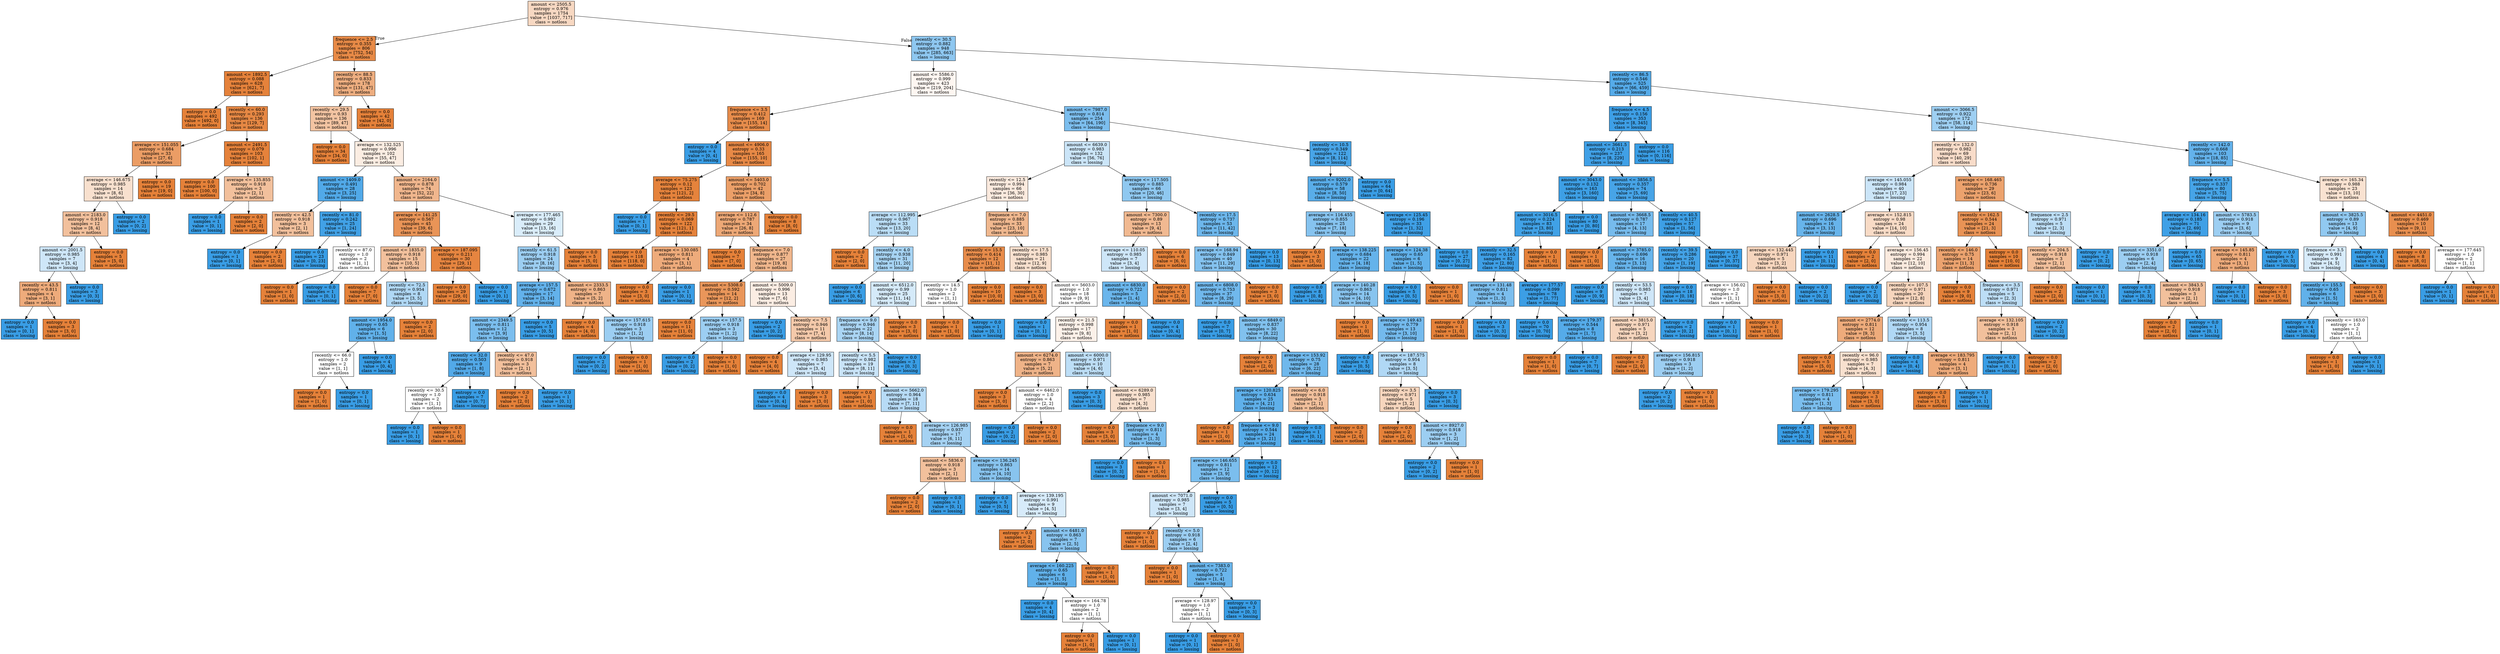 digraph Tree {
node [shape=box, style="filled", color="black"] ;
0 [label="amount <= 2505.5\nentropy = 0.976\nsamples = 1754\nvalue = [1037, 717]\nclass = notloss", fillcolor="#f7d8c2"] ;
1 [label="frequence <= 2.5\nentropy = 0.355\nsamples = 806\nvalue = [752, 54]\nclass = notloss", fillcolor="#e78a47"] ;
0 -> 1 [labeldistance=2.5, labelangle=45, headlabel="True"] ;
2 [label="amount <= 1892.5\nentropy = 0.088\nsamples = 628\nvalue = [621, 7]\nclass = notloss", fillcolor="#e5823b"] ;
1 -> 2 ;
3 [label="entropy = 0.0\nsamples = 492\nvalue = [492, 0]\nclass = notloss", fillcolor="#e58139"] ;
2 -> 3 ;
4 [label="recently <= 60.0\nentropy = 0.293\nsamples = 136\nvalue = [129, 7]\nclass = notloss", fillcolor="#e68844"] ;
2 -> 4 ;
5 [label="average <= 151.055\nentropy = 0.684\nsamples = 33\nvalue = [27, 6]\nclass = notloss", fillcolor="#eb9d65"] ;
4 -> 5 ;
6 [label="average <= 146.675\nentropy = 0.985\nsamples = 14\nvalue = [8, 6]\nclass = notloss", fillcolor="#f8e0ce"] ;
5 -> 6 ;
7 [label="amount <= 2183.0\nentropy = 0.918\nsamples = 12\nvalue = [8, 4]\nclass = notloss", fillcolor="#f2c09c"] ;
6 -> 7 ;
8 [label="amount <= 2001.5\nentropy = 0.985\nsamples = 7\nvalue = [3, 4]\nclass = lossing", fillcolor="#cee6f8"] ;
7 -> 8 ;
9 [label="recently <= 43.5\nentropy = 0.811\nsamples = 4\nvalue = [3, 1]\nclass = notloss", fillcolor="#eeab7b"] ;
8 -> 9 ;
10 [label="entropy = 0.0\nsamples = 1\nvalue = [0, 1]\nclass = lossing", fillcolor="#399de5"] ;
9 -> 10 ;
11 [label="entropy = 0.0\nsamples = 3\nvalue = [3, 0]\nclass = notloss", fillcolor="#e58139"] ;
9 -> 11 ;
12 [label="entropy = 0.0\nsamples = 3\nvalue = [0, 3]\nclass = lossing", fillcolor="#399de5"] ;
8 -> 12 ;
13 [label="entropy = 0.0\nsamples = 5\nvalue = [5, 0]\nclass = notloss", fillcolor="#e58139"] ;
7 -> 13 ;
14 [label="entropy = 0.0\nsamples = 2\nvalue = [0, 2]\nclass = lossing", fillcolor="#399de5"] ;
6 -> 14 ;
15 [label="entropy = 0.0\nsamples = 19\nvalue = [19, 0]\nclass = notloss", fillcolor="#e58139"] ;
5 -> 15 ;
16 [label="amount <= 2491.5\nentropy = 0.079\nsamples = 103\nvalue = [102, 1]\nclass = notloss", fillcolor="#e5823b"] ;
4 -> 16 ;
17 [label="entropy = 0.0\nsamples = 100\nvalue = [100, 0]\nclass = notloss", fillcolor="#e58139"] ;
16 -> 17 ;
18 [label="average <= 135.855\nentropy = 0.918\nsamples = 3\nvalue = [2, 1]\nclass = notloss", fillcolor="#f2c09c"] ;
16 -> 18 ;
19 [label="entropy = 0.0\nsamples = 1\nvalue = [0, 1]\nclass = lossing", fillcolor="#399de5"] ;
18 -> 19 ;
20 [label="entropy = 0.0\nsamples = 2\nvalue = [2, 0]\nclass = notloss", fillcolor="#e58139"] ;
18 -> 20 ;
21 [label="recently <= 88.5\nentropy = 0.833\nsamples = 178\nvalue = [131, 47]\nclass = notloss", fillcolor="#eeae80"] ;
1 -> 21 ;
22 [label="recently <= 29.5\nentropy = 0.93\nsamples = 136\nvalue = [89, 47]\nclass = notloss", fillcolor="#f3c4a2"] ;
21 -> 22 ;
23 [label="entropy = 0.0\nsamples = 34\nvalue = [34, 0]\nclass = notloss", fillcolor="#e58139"] ;
22 -> 23 ;
24 [label="average <= 132.525\nentropy = 0.996\nsamples = 102\nvalue = [55, 47]\nclass = notloss", fillcolor="#fbede2"] ;
22 -> 24 ;
25 [label="amount <= 1409.0\nentropy = 0.491\nsamples = 28\nvalue = [3, 25]\nclass = lossing", fillcolor="#51a9e8"] ;
24 -> 25 ;
26 [label="recently <= 42.5\nentropy = 0.918\nsamples = 3\nvalue = [2, 1]\nclass = notloss", fillcolor="#f2c09c"] ;
25 -> 26 ;
27 [label="entropy = 0.0\nsamples = 1\nvalue = [0, 1]\nclass = lossing", fillcolor="#399de5"] ;
26 -> 27 ;
28 [label="entropy = 0.0\nsamples = 2\nvalue = [2, 0]\nclass = notloss", fillcolor="#e58139"] ;
26 -> 28 ;
29 [label="recently <= 81.0\nentropy = 0.242\nsamples = 25\nvalue = [1, 24]\nclass = lossing", fillcolor="#41a1e6"] ;
25 -> 29 ;
30 [label="entropy = 0.0\nsamples = 23\nvalue = [0, 23]\nclass = lossing", fillcolor="#399de5"] ;
29 -> 30 ;
31 [label="recently <= 87.0\nentropy = 1.0\nsamples = 2\nvalue = [1, 1]\nclass = notloss", fillcolor="#ffffff"] ;
29 -> 31 ;
32 [label="entropy = 0.0\nsamples = 1\nvalue = [1, 0]\nclass = notloss", fillcolor="#e58139"] ;
31 -> 32 ;
33 [label="entropy = 0.0\nsamples = 1\nvalue = [0, 1]\nclass = lossing", fillcolor="#399de5"] ;
31 -> 33 ;
34 [label="amount <= 2164.0\nentropy = 0.878\nsamples = 74\nvalue = [52, 22]\nclass = notloss", fillcolor="#f0b68d"] ;
24 -> 34 ;
35 [label="average <= 141.25\nentropy = 0.567\nsamples = 45\nvalue = [39, 6]\nclass = notloss", fillcolor="#e99457"] ;
34 -> 35 ;
36 [label="amount <= 1835.0\nentropy = 0.918\nsamples = 15\nvalue = [10, 5]\nclass = notloss", fillcolor="#f2c09c"] ;
35 -> 36 ;
37 [label="entropy = 0.0\nsamples = 7\nvalue = [7, 0]\nclass = notloss", fillcolor="#e58139"] ;
36 -> 37 ;
38 [label="recently <= 72.5\nentropy = 0.954\nsamples = 8\nvalue = [3, 5]\nclass = lossing", fillcolor="#b0d8f5"] ;
36 -> 38 ;
39 [label="amount <= 1954.0\nentropy = 0.65\nsamples = 6\nvalue = [1, 5]\nclass = lossing", fillcolor="#61b1ea"] ;
38 -> 39 ;
40 [label="recently <= 66.0\nentropy = 1.0\nsamples = 2\nvalue = [1, 1]\nclass = notloss", fillcolor="#ffffff"] ;
39 -> 40 ;
41 [label="entropy = 0.0\nsamples = 1\nvalue = [1, 0]\nclass = notloss", fillcolor="#e58139"] ;
40 -> 41 ;
42 [label="entropy = 0.0\nsamples = 1\nvalue = [0, 1]\nclass = lossing", fillcolor="#399de5"] ;
40 -> 42 ;
43 [label="entropy = 0.0\nsamples = 4\nvalue = [0, 4]\nclass = lossing", fillcolor="#399de5"] ;
39 -> 43 ;
44 [label="entropy = 0.0\nsamples = 2\nvalue = [2, 0]\nclass = notloss", fillcolor="#e58139"] ;
38 -> 44 ;
45 [label="average <= 187.095\nentropy = 0.211\nsamples = 30\nvalue = [29, 1]\nclass = notloss", fillcolor="#e68540"] ;
35 -> 45 ;
46 [label="entropy = 0.0\nsamples = 29\nvalue = [29, 0]\nclass = notloss", fillcolor="#e58139"] ;
45 -> 46 ;
47 [label="entropy = 0.0\nsamples = 1\nvalue = [0, 1]\nclass = lossing", fillcolor="#399de5"] ;
45 -> 47 ;
48 [label="average <= 177.465\nentropy = 0.992\nsamples = 29\nvalue = [13, 16]\nclass = lossing", fillcolor="#daedfa"] ;
34 -> 48 ;
49 [label="recently <= 61.5\nentropy = 0.918\nsamples = 24\nvalue = [8, 16]\nclass = lossing", fillcolor="#9ccef2"] ;
48 -> 49 ;
50 [label="average <= 157.5\nentropy = 0.672\nsamples = 17\nvalue = [3, 14]\nclass = lossing", fillcolor="#63b2eb"] ;
49 -> 50 ;
51 [label="amount <= 2349.5\nentropy = 0.811\nsamples = 12\nvalue = [3, 9]\nclass = lossing", fillcolor="#7bbeee"] ;
50 -> 51 ;
52 [label="recently <= 32.0\nentropy = 0.503\nsamples = 9\nvalue = [1, 8]\nclass = lossing", fillcolor="#52a9e8"] ;
51 -> 52 ;
53 [label="recently <= 30.5\nentropy = 1.0\nsamples = 2\nvalue = [1, 1]\nclass = notloss", fillcolor="#ffffff"] ;
52 -> 53 ;
54 [label="entropy = 0.0\nsamples = 1\nvalue = [0, 1]\nclass = lossing", fillcolor="#399de5"] ;
53 -> 54 ;
55 [label="entropy = 0.0\nsamples = 1\nvalue = [1, 0]\nclass = notloss", fillcolor="#e58139"] ;
53 -> 55 ;
56 [label="entropy = 0.0\nsamples = 7\nvalue = [0, 7]\nclass = lossing", fillcolor="#399de5"] ;
52 -> 56 ;
57 [label="recently <= 47.0\nentropy = 0.918\nsamples = 3\nvalue = [2, 1]\nclass = notloss", fillcolor="#f2c09c"] ;
51 -> 57 ;
58 [label="entropy = 0.0\nsamples = 2\nvalue = [2, 0]\nclass = notloss", fillcolor="#e58139"] ;
57 -> 58 ;
59 [label="entropy = 0.0\nsamples = 1\nvalue = [0, 1]\nclass = lossing", fillcolor="#399de5"] ;
57 -> 59 ;
60 [label="entropy = 0.0\nsamples = 5\nvalue = [0, 5]\nclass = lossing", fillcolor="#399de5"] ;
50 -> 60 ;
61 [label="amount <= 2333.5\nentropy = 0.863\nsamples = 7\nvalue = [5, 2]\nclass = notloss", fillcolor="#efb388"] ;
49 -> 61 ;
62 [label="entropy = 0.0\nsamples = 4\nvalue = [4, 0]\nclass = notloss", fillcolor="#e58139"] ;
61 -> 62 ;
63 [label="average <= 157.615\nentropy = 0.918\nsamples = 3\nvalue = [1, 2]\nclass = lossing", fillcolor="#9ccef2"] ;
61 -> 63 ;
64 [label="entropy = 0.0\nsamples = 2\nvalue = [0, 2]\nclass = lossing", fillcolor="#399de5"] ;
63 -> 64 ;
65 [label="entropy = 0.0\nsamples = 1\nvalue = [1, 0]\nclass = notloss", fillcolor="#e58139"] ;
63 -> 65 ;
66 [label="entropy = 0.0\nsamples = 5\nvalue = [5, 0]\nclass = notloss", fillcolor="#e58139"] ;
48 -> 66 ;
67 [label="entropy = 0.0\nsamples = 42\nvalue = [42, 0]\nclass = notloss", fillcolor="#e58139"] ;
21 -> 67 ;
68 [label="recently <= 30.5\nentropy = 0.882\nsamples = 948\nvalue = [285, 663]\nclass = lossing", fillcolor="#8ec7f0"] ;
0 -> 68 [labeldistance=2.5, labelangle=-45, headlabel="False"] ;
69 [label="amount <= 5586.0\nentropy = 0.999\nsamples = 423\nvalue = [219, 204]\nclass = notloss", fillcolor="#fdf6f1"] ;
68 -> 69 ;
70 [label="frequence <= 3.5\nentropy = 0.412\nsamples = 169\nvalue = [155, 14]\nclass = notloss", fillcolor="#e78c4b"] ;
69 -> 70 ;
71 [label="entropy = 0.0\nsamples = 4\nvalue = [0, 4]\nclass = lossing", fillcolor="#399de5"] ;
70 -> 71 ;
72 [label="amount <= 4906.0\nentropy = 0.33\nsamples = 165\nvalue = [155, 10]\nclass = notloss", fillcolor="#e78946"] ;
70 -> 72 ;
73 [label="average <= 75.275\nentropy = 0.12\nsamples = 123\nvalue = [121, 2]\nclass = notloss", fillcolor="#e5833c"] ;
72 -> 73 ;
74 [label="entropy = 0.0\nsamples = 1\nvalue = [0, 1]\nclass = lossing", fillcolor="#399de5"] ;
73 -> 74 ;
75 [label="recently <= 29.5\nentropy = 0.069\nsamples = 122\nvalue = [121, 1]\nclass = notloss", fillcolor="#e5823b"] ;
73 -> 75 ;
76 [label="entropy = 0.0\nsamples = 118\nvalue = [118, 0]\nclass = notloss", fillcolor="#e58139"] ;
75 -> 76 ;
77 [label="average <= 130.085\nentropy = 0.811\nsamples = 4\nvalue = [3, 1]\nclass = notloss", fillcolor="#eeab7b"] ;
75 -> 77 ;
78 [label="entropy = 0.0\nsamples = 3\nvalue = [3, 0]\nclass = notloss", fillcolor="#e58139"] ;
77 -> 78 ;
79 [label="entropy = 0.0\nsamples = 1\nvalue = [0, 1]\nclass = lossing", fillcolor="#399de5"] ;
77 -> 79 ;
80 [label="amount <= 5403.0\nentropy = 0.702\nsamples = 42\nvalue = [34, 8]\nclass = notloss", fillcolor="#eb9f68"] ;
72 -> 80 ;
81 [label="average <= 112.6\nentropy = 0.787\nsamples = 34\nvalue = [26, 8]\nclass = notloss", fillcolor="#eda876"] ;
80 -> 81 ;
82 [label="entropy = 0.0\nsamples = 7\nvalue = [7, 0]\nclass = notloss", fillcolor="#e58139"] ;
81 -> 82 ;
83 [label="frequence <= 7.0\nentropy = 0.877\nsamples = 27\nvalue = [19, 8]\nclass = notloss", fillcolor="#f0b68c"] ;
81 -> 83 ;
84 [label="amount <= 5308.0\nentropy = 0.592\nsamples = 14\nvalue = [12, 2]\nclass = notloss", fillcolor="#e9965a"] ;
83 -> 84 ;
85 [label="entropy = 0.0\nsamples = 11\nvalue = [11, 0]\nclass = notloss", fillcolor="#e58139"] ;
84 -> 85 ;
86 [label="average <= 157.5\nentropy = 0.918\nsamples = 3\nvalue = [1, 2]\nclass = lossing", fillcolor="#9ccef2"] ;
84 -> 86 ;
87 [label="entropy = 0.0\nsamples = 2\nvalue = [0, 2]\nclass = lossing", fillcolor="#399de5"] ;
86 -> 87 ;
88 [label="entropy = 0.0\nsamples = 1\nvalue = [1, 0]\nclass = notloss", fillcolor="#e58139"] ;
86 -> 88 ;
89 [label="amount <= 5009.0\nentropy = 0.996\nsamples = 13\nvalue = [7, 6]\nclass = notloss", fillcolor="#fbede3"] ;
83 -> 89 ;
90 [label="entropy = 0.0\nsamples = 2\nvalue = [0, 2]\nclass = lossing", fillcolor="#399de5"] ;
89 -> 90 ;
91 [label="recently <= 7.5\nentropy = 0.946\nsamples = 11\nvalue = [7, 4]\nclass = notloss", fillcolor="#f4c9aa"] ;
89 -> 91 ;
92 [label="entropy = 0.0\nsamples = 4\nvalue = [4, 0]\nclass = notloss", fillcolor="#e58139"] ;
91 -> 92 ;
93 [label="average <= 129.95\nentropy = 0.985\nsamples = 7\nvalue = [3, 4]\nclass = lossing", fillcolor="#cee6f8"] ;
91 -> 93 ;
94 [label="entropy = 0.0\nsamples = 4\nvalue = [0, 4]\nclass = lossing", fillcolor="#399de5"] ;
93 -> 94 ;
95 [label="entropy = 0.0\nsamples = 3\nvalue = [3, 0]\nclass = notloss", fillcolor="#e58139"] ;
93 -> 95 ;
96 [label="entropy = 0.0\nsamples = 8\nvalue = [8, 0]\nclass = notloss", fillcolor="#e58139"] ;
80 -> 96 ;
97 [label="amount <= 7987.0\nentropy = 0.814\nsamples = 254\nvalue = [64, 190]\nclass = lossing", fillcolor="#7cbeee"] ;
69 -> 97 ;
98 [label="amount <= 6639.0\nentropy = 0.983\nsamples = 132\nvalue = [56, 76]\nclass = lossing", fillcolor="#cbe5f8"] ;
97 -> 98 ;
99 [label="recently <= 12.5\nentropy = 0.994\nsamples = 66\nvalue = [36, 30]\nclass = notloss", fillcolor="#fbeade"] ;
98 -> 99 ;
100 [label="average <= 112.995\nentropy = 0.967\nsamples = 33\nvalue = [13, 20]\nclass = lossing", fillcolor="#baddf6"] ;
99 -> 100 ;
101 [label="entropy = 0.0\nsamples = 2\nvalue = [2, 0]\nclass = notloss", fillcolor="#e58139"] ;
100 -> 101 ;
102 [label="recently <= 4.0\nentropy = 0.938\nsamples = 31\nvalue = [11, 20]\nclass = lossing", fillcolor="#a6d3f3"] ;
100 -> 102 ;
103 [label="entropy = 0.0\nsamples = 6\nvalue = [0, 6]\nclass = lossing", fillcolor="#399de5"] ;
102 -> 103 ;
104 [label="amount <= 6512.0\nentropy = 0.99\nsamples = 25\nvalue = [11, 14]\nclass = lossing", fillcolor="#d5eaf9"] ;
102 -> 104 ;
105 [label="frequence <= 9.0\nentropy = 0.946\nsamples = 22\nvalue = [8, 14]\nclass = lossing", fillcolor="#aad5f4"] ;
104 -> 105 ;
106 [label="recently <= 5.5\nentropy = 0.982\nsamples = 19\nvalue = [8, 11]\nclass = lossing", fillcolor="#c9e4f8"] ;
105 -> 106 ;
107 [label="entropy = 0.0\nsamples = 1\nvalue = [1, 0]\nclass = notloss", fillcolor="#e58139"] ;
106 -> 107 ;
108 [label="amount <= 5662.0\nentropy = 0.964\nsamples = 18\nvalue = [7, 11]\nclass = lossing", fillcolor="#b7dbf6"] ;
106 -> 108 ;
109 [label="entropy = 0.0\nsamples = 1\nvalue = [1, 0]\nclass = notloss", fillcolor="#e58139"] ;
108 -> 109 ;
110 [label="average <= 126.985\nentropy = 0.937\nsamples = 17\nvalue = [6, 11]\nclass = lossing", fillcolor="#a5d2f3"] ;
108 -> 110 ;
111 [label="amount <= 5836.0\nentropy = 0.918\nsamples = 3\nvalue = [2, 1]\nclass = notloss", fillcolor="#f2c09c"] ;
110 -> 111 ;
112 [label="entropy = 0.0\nsamples = 2\nvalue = [2, 0]\nclass = notloss", fillcolor="#e58139"] ;
111 -> 112 ;
113 [label="entropy = 0.0\nsamples = 1\nvalue = [0, 1]\nclass = lossing", fillcolor="#399de5"] ;
111 -> 113 ;
114 [label="average <= 136.245\nentropy = 0.863\nsamples = 14\nvalue = [4, 10]\nclass = lossing", fillcolor="#88c4ef"] ;
110 -> 114 ;
115 [label="entropy = 0.0\nsamples = 5\nvalue = [0, 5]\nclass = lossing", fillcolor="#399de5"] ;
114 -> 115 ;
116 [label="average <= 139.195\nentropy = 0.991\nsamples = 9\nvalue = [4, 5]\nclass = lossing", fillcolor="#d7ebfa"] ;
114 -> 116 ;
117 [label="entropy = 0.0\nsamples = 2\nvalue = [2, 0]\nclass = notloss", fillcolor="#e58139"] ;
116 -> 117 ;
118 [label="amount <= 6481.0\nentropy = 0.863\nsamples = 7\nvalue = [2, 5]\nclass = lossing", fillcolor="#88c4ef"] ;
116 -> 118 ;
119 [label="average <= 160.225\nentropy = 0.65\nsamples = 6\nvalue = [1, 5]\nclass = lossing", fillcolor="#61b1ea"] ;
118 -> 119 ;
120 [label="entropy = 0.0\nsamples = 4\nvalue = [0, 4]\nclass = lossing", fillcolor="#399de5"] ;
119 -> 120 ;
121 [label="average <= 164.78\nentropy = 1.0\nsamples = 2\nvalue = [1, 1]\nclass = notloss", fillcolor="#ffffff"] ;
119 -> 121 ;
122 [label="entropy = 0.0\nsamples = 1\nvalue = [1, 0]\nclass = notloss", fillcolor="#e58139"] ;
121 -> 122 ;
123 [label="entropy = 0.0\nsamples = 1\nvalue = [0, 1]\nclass = lossing", fillcolor="#399de5"] ;
121 -> 123 ;
124 [label="entropy = 0.0\nsamples = 1\nvalue = [1, 0]\nclass = notloss", fillcolor="#e58139"] ;
118 -> 124 ;
125 [label="entropy = 0.0\nsamples = 3\nvalue = [0, 3]\nclass = lossing", fillcolor="#399de5"] ;
105 -> 125 ;
126 [label="entropy = 0.0\nsamples = 3\nvalue = [3, 0]\nclass = notloss", fillcolor="#e58139"] ;
104 -> 126 ;
127 [label="frequence <= 7.0\nentropy = 0.885\nsamples = 33\nvalue = [23, 10]\nclass = notloss", fillcolor="#f0b88f"] ;
99 -> 127 ;
128 [label="recently <= 15.5\nentropy = 0.414\nsamples = 12\nvalue = [11, 1]\nclass = notloss", fillcolor="#e78c4b"] ;
127 -> 128 ;
129 [label="recently <= 14.5\nentropy = 1.0\nsamples = 2\nvalue = [1, 1]\nclass = notloss", fillcolor="#ffffff"] ;
128 -> 129 ;
130 [label="entropy = 0.0\nsamples = 1\nvalue = [1, 0]\nclass = notloss", fillcolor="#e58139"] ;
129 -> 130 ;
131 [label="entropy = 0.0\nsamples = 1\nvalue = [0, 1]\nclass = lossing", fillcolor="#399de5"] ;
129 -> 131 ;
132 [label="entropy = 0.0\nsamples = 10\nvalue = [10, 0]\nclass = notloss", fillcolor="#e58139"] ;
128 -> 132 ;
133 [label="recently <= 17.5\nentropy = 0.985\nsamples = 21\nvalue = [12, 9]\nclass = notloss", fillcolor="#f8e0ce"] ;
127 -> 133 ;
134 [label="entropy = 0.0\nsamples = 3\nvalue = [3, 0]\nclass = notloss", fillcolor="#e58139"] ;
133 -> 134 ;
135 [label="amount <= 5603.0\nentropy = 1.0\nsamples = 18\nvalue = [9, 9]\nclass = notloss", fillcolor="#ffffff"] ;
133 -> 135 ;
136 [label="entropy = 0.0\nsamples = 1\nvalue = [0, 1]\nclass = lossing", fillcolor="#399de5"] ;
135 -> 136 ;
137 [label="recently <= 21.5\nentropy = 0.998\nsamples = 17\nvalue = [9, 8]\nclass = notloss", fillcolor="#fcf1e9"] ;
135 -> 137 ;
138 [label="amount <= 6274.0\nentropy = 0.863\nsamples = 7\nvalue = [5, 2]\nclass = notloss", fillcolor="#efb388"] ;
137 -> 138 ;
139 [label="entropy = 0.0\nsamples = 3\nvalue = [3, 0]\nclass = notloss", fillcolor="#e58139"] ;
138 -> 139 ;
140 [label="amount <= 6462.0\nentropy = 1.0\nsamples = 4\nvalue = [2, 2]\nclass = notloss", fillcolor="#ffffff"] ;
138 -> 140 ;
141 [label="entropy = 0.0\nsamples = 2\nvalue = [0, 2]\nclass = lossing", fillcolor="#399de5"] ;
140 -> 141 ;
142 [label="entropy = 0.0\nsamples = 2\nvalue = [2, 0]\nclass = notloss", fillcolor="#e58139"] ;
140 -> 142 ;
143 [label="amount <= 6000.0\nentropy = 0.971\nsamples = 10\nvalue = [4, 6]\nclass = lossing", fillcolor="#bddef6"] ;
137 -> 143 ;
144 [label="entropy = 0.0\nsamples = 3\nvalue = [0, 3]\nclass = lossing", fillcolor="#399de5"] ;
143 -> 144 ;
145 [label="amount <= 6289.0\nentropy = 0.985\nsamples = 7\nvalue = [4, 3]\nclass = notloss", fillcolor="#f8e0ce"] ;
143 -> 145 ;
146 [label="entropy = 0.0\nsamples = 3\nvalue = [3, 0]\nclass = notloss", fillcolor="#e58139"] ;
145 -> 146 ;
147 [label="frequence <= 9.0\nentropy = 0.811\nsamples = 4\nvalue = [1, 3]\nclass = lossing", fillcolor="#7bbeee"] ;
145 -> 147 ;
148 [label="entropy = 0.0\nsamples = 3\nvalue = [0, 3]\nclass = lossing", fillcolor="#399de5"] ;
147 -> 148 ;
149 [label="entropy = 0.0\nsamples = 1\nvalue = [1, 0]\nclass = notloss", fillcolor="#e58139"] ;
147 -> 149 ;
150 [label="average <= 117.505\nentropy = 0.885\nsamples = 66\nvalue = [20, 46]\nclass = lossing", fillcolor="#8fc8f0"] ;
98 -> 150 ;
151 [label="amount <= 7300.0\nentropy = 0.89\nsamples = 13\nvalue = [9, 4]\nclass = notloss", fillcolor="#f1b991"] ;
150 -> 151 ;
152 [label="average <= 110.05\nentropy = 0.985\nsamples = 7\nvalue = [3, 4]\nclass = lossing", fillcolor="#cee6f8"] ;
151 -> 152 ;
153 [label="amount <= 6830.0\nentropy = 0.722\nsamples = 5\nvalue = [1, 4]\nclass = lossing", fillcolor="#6ab6ec"] ;
152 -> 153 ;
154 [label="entropy = 0.0\nsamples = 1\nvalue = [1, 0]\nclass = notloss", fillcolor="#e58139"] ;
153 -> 154 ;
155 [label="entropy = 0.0\nsamples = 4\nvalue = [0, 4]\nclass = lossing", fillcolor="#399de5"] ;
153 -> 155 ;
156 [label="entropy = 0.0\nsamples = 2\nvalue = [2, 0]\nclass = notloss", fillcolor="#e58139"] ;
152 -> 156 ;
157 [label="entropy = 0.0\nsamples = 6\nvalue = [6, 0]\nclass = notloss", fillcolor="#e58139"] ;
151 -> 157 ;
158 [label="recently <= 17.5\nentropy = 0.737\nsamples = 53\nvalue = [11, 42]\nclass = lossing", fillcolor="#6db7ec"] ;
150 -> 158 ;
159 [label="average <= 168.94\nentropy = 0.849\nsamples = 40\nvalue = [11, 29]\nclass = lossing", fillcolor="#84c2ef"] ;
158 -> 159 ;
160 [label="amount <= 6808.0\nentropy = 0.753\nsamples = 37\nvalue = [8, 29]\nclass = lossing", fillcolor="#70b8ec"] ;
159 -> 160 ;
161 [label="entropy = 0.0\nsamples = 7\nvalue = [0, 7]\nclass = lossing", fillcolor="#399de5"] ;
160 -> 161 ;
162 [label="amount <= 6849.0\nentropy = 0.837\nsamples = 30\nvalue = [8, 22]\nclass = lossing", fillcolor="#81c1ee"] ;
160 -> 162 ;
163 [label="entropy = 0.0\nsamples = 2\nvalue = [2, 0]\nclass = notloss", fillcolor="#e58139"] ;
162 -> 163 ;
164 [label="average <= 153.92\nentropy = 0.75\nsamples = 28\nvalue = [6, 22]\nclass = lossing", fillcolor="#6fb8ec"] ;
162 -> 164 ;
165 [label="average <= 120.825\nentropy = 0.634\nsamples = 25\nvalue = [4, 21]\nclass = lossing", fillcolor="#5fb0ea"] ;
164 -> 165 ;
166 [label="entropy = 0.0\nsamples = 1\nvalue = [1, 0]\nclass = notloss", fillcolor="#e58139"] ;
165 -> 166 ;
167 [label="frequence <= 9.0\nentropy = 0.544\nsamples = 24\nvalue = [3, 21]\nclass = lossing", fillcolor="#55abe9"] ;
165 -> 167 ;
168 [label="average <= 146.655\nentropy = 0.811\nsamples = 12\nvalue = [3, 9]\nclass = lossing", fillcolor="#7bbeee"] ;
167 -> 168 ;
169 [label="amount <= 7071.0\nentropy = 0.985\nsamples = 7\nvalue = [3, 4]\nclass = lossing", fillcolor="#cee6f8"] ;
168 -> 169 ;
170 [label="entropy = 0.0\nsamples = 1\nvalue = [1, 0]\nclass = notloss", fillcolor="#e58139"] ;
169 -> 170 ;
171 [label="recently <= 5.0\nentropy = 0.918\nsamples = 6\nvalue = [2, 4]\nclass = lossing", fillcolor="#9ccef2"] ;
169 -> 171 ;
172 [label="entropy = 0.0\nsamples = 1\nvalue = [1, 0]\nclass = notloss", fillcolor="#e58139"] ;
171 -> 172 ;
173 [label="amount <= 7383.0\nentropy = 0.722\nsamples = 5\nvalue = [1, 4]\nclass = lossing", fillcolor="#6ab6ec"] ;
171 -> 173 ;
174 [label="average <= 128.97\nentropy = 1.0\nsamples = 2\nvalue = [1, 1]\nclass = notloss", fillcolor="#ffffff"] ;
173 -> 174 ;
175 [label="entropy = 0.0\nsamples = 1\nvalue = [0, 1]\nclass = lossing", fillcolor="#399de5"] ;
174 -> 175 ;
176 [label="entropy = 0.0\nsamples = 1\nvalue = [1, 0]\nclass = notloss", fillcolor="#e58139"] ;
174 -> 176 ;
177 [label="entropy = 0.0\nsamples = 3\nvalue = [0, 3]\nclass = lossing", fillcolor="#399de5"] ;
173 -> 177 ;
178 [label="entropy = 0.0\nsamples = 5\nvalue = [0, 5]\nclass = lossing", fillcolor="#399de5"] ;
168 -> 178 ;
179 [label="entropy = 0.0\nsamples = 12\nvalue = [0, 12]\nclass = lossing", fillcolor="#399de5"] ;
167 -> 179 ;
180 [label="recently <= 6.0\nentropy = 0.918\nsamples = 3\nvalue = [2, 1]\nclass = notloss", fillcolor="#f2c09c"] ;
164 -> 180 ;
181 [label="entropy = 0.0\nsamples = 1\nvalue = [0, 1]\nclass = lossing", fillcolor="#399de5"] ;
180 -> 181 ;
182 [label="entropy = 0.0\nsamples = 2\nvalue = [2, 0]\nclass = notloss", fillcolor="#e58139"] ;
180 -> 182 ;
183 [label="entropy = 0.0\nsamples = 3\nvalue = [3, 0]\nclass = notloss", fillcolor="#e58139"] ;
159 -> 183 ;
184 [label="entropy = 0.0\nsamples = 13\nvalue = [0, 13]\nclass = lossing", fillcolor="#399de5"] ;
158 -> 184 ;
185 [label="recently <= 10.5\nentropy = 0.349\nsamples = 122\nvalue = [8, 114]\nclass = lossing", fillcolor="#47a4e7"] ;
97 -> 185 ;
186 [label="amount <= 9202.0\nentropy = 0.579\nsamples = 58\nvalue = [8, 50]\nclass = lossing", fillcolor="#59ade9"] ;
185 -> 186 ;
187 [label="average <= 116.455\nentropy = 0.855\nsamples = 25\nvalue = [7, 18]\nclass = lossing", fillcolor="#86c3ef"] ;
186 -> 187 ;
188 [label="entropy = 0.0\nsamples = 3\nvalue = [3, 0]\nclass = notloss", fillcolor="#e58139"] ;
187 -> 188 ;
189 [label="average <= 138.225\nentropy = 0.684\nsamples = 22\nvalue = [4, 18]\nclass = lossing", fillcolor="#65b3eb"] ;
187 -> 189 ;
190 [label="entropy = 0.0\nsamples = 8\nvalue = [0, 8]\nclass = lossing", fillcolor="#399de5"] ;
189 -> 190 ;
191 [label="average <= 140.28\nentropy = 0.863\nsamples = 14\nvalue = [4, 10]\nclass = lossing", fillcolor="#88c4ef"] ;
189 -> 191 ;
192 [label="entropy = 0.0\nsamples = 1\nvalue = [1, 0]\nclass = notloss", fillcolor="#e58139"] ;
191 -> 192 ;
193 [label="average <= 149.43\nentropy = 0.779\nsamples = 13\nvalue = [3, 10]\nclass = lossing", fillcolor="#74baed"] ;
191 -> 193 ;
194 [label="entropy = 0.0\nsamples = 5\nvalue = [0, 5]\nclass = lossing", fillcolor="#399de5"] ;
193 -> 194 ;
195 [label="average <= 187.575\nentropy = 0.954\nsamples = 8\nvalue = [3, 5]\nclass = lossing", fillcolor="#b0d8f5"] ;
193 -> 195 ;
196 [label="recently <= 3.5\nentropy = 0.971\nsamples = 5\nvalue = [3, 2]\nclass = notloss", fillcolor="#f6d5bd"] ;
195 -> 196 ;
197 [label="entropy = 0.0\nsamples = 2\nvalue = [2, 0]\nclass = notloss", fillcolor="#e58139"] ;
196 -> 197 ;
198 [label="amount <= 8927.0\nentropy = 0.918\nsamples = 3\nvalue = [1, 2]\nclass = lossing", fillcolor="#9ccef2"] ;
196 -> 198 ;
199 [label="entropy = 0.0\nsamples = 2\nvalue = [0, 2]\nclass = lossing", fillcolor="#399de5"] ;
198 -> 199 ;
200 [label="entropy = 0.0\nsamples = 1\nvalue = [1, 0]\nclass = notloss", fillcolor="#e58139"] ;
198 -> 200 ;
201 [label="entropy = 0.0\nsamples = 3\nvalue = [0, 3]\nclass = lossing", fillcolor="#399de5"] ;
195 -> 201 ;
202 [label="average <= 125.45\nentropy = 0.196\nsamples = 33\nvalue = [1, 32]\nclass = lossing", fillcolor="#3fa0e6"] ;
186 -> 202 ;
203 [label="average <= 124.38\nentropy = 0.65\nsamples = 6\nvalue = [1, 5]\nclass = lossing", fillcolor="#61b1ea"] ;
202 -> 203 ;
204 [label="entropy = 0.0\nsamples = 5\nvalue = [0, 5]\nclass = lossing", fillcolor="#399de5"] ;
203 -> 204 ;
205 [label="entropy = 0.0\nsamples = 1\nvalue = [1, 0]\nclass = notloss", fillcolor="#e58139"] ;
203 -> 205 ;
206 [label="entropy = 0.0\nsamples = 27\nvalue = [0, 27]\nclass = lossing", fillcolor="#399de5"] ;
202 -> 206 ;
207 [label="entropy = 0.0\nsamples = 64\nvalue = [0, 64]\nclass = lossing", fillcolor="#399de5"] ;
185 -> 207 ;
208 [label="recently <= 86.5\nentropy = 0.546\nsamples = 525\nvalue = [66, 459]\nclass = lossing", fillcolor="#55abe9"] ;
68 -> 208 ;
209 [label="frequence <= 4.5\nentropy = 0.156\nsamples = 353\nvalue = [8, 345]\nclass = lossing", fillcolor="#3e9fe6"] ;
208 -> 209 ;
210 [label="amount <= 3661.5\nentropy = 0.213\nsamples = 237\nvalue = [8, 229]\nclass = lossing", fillcolor="#40a0e6"] ;
209 -> 210 ;
211 [label="amount <= 3043.0\nentropy = 0.132\nsamples = 163\nvalue = [3, 160]\nclass = lossing", fillcolor="#3d9fe5"] ;
210 -> 211 ;
212 [label="amount <= 3016.5\nentropy = 0.224\nsamples = 83\nvalue = [3, 80]\nclass = lossing", fillcolor="#40a1e6"] ;
211 -> 212 ;
213 [label="recently <= 32.5\nentropy = 0.165\nsamples = 82\nvalue = [2, 80]\nclass = lossing", fillcolor="#3e9fe6"] ;
212 -> 213 ;
214 [label="average <= 131.48\nentropy = 0.811\nsamples = 4\nvalue = [1, 3]\nclass = lossing", fillcolor="#7bbeee"] ;
213 -> 214 ;
215 [label="entropy = 0.0\nsamples = 1\nvalue = [1, 0]\nclass = notloss", fillcolor="#e58139"] ;
214 -> 215 ;
216 [label="entropy = 0.0\nsamples = 3\nvalue = [0, 3]\nclass = lossing", fillcolor="#399de5"] ;
214 -> 216 ;
217 [label="average <= 177.57\nentropy = 0.099\nsamples = 78\nvalue = [1, 77]\nclass = lossing", fillcolor="#3c9ee5"] ;
213 -> 217 ;
218 [label="entropy = 0.0\nsamples = 70\nvalue = [0, 70]\nclass = lossing", fillcolor="#399de5"] ;
217 -> 218 ;
219 [label="average <= 179.37\nentropy = 0.544\nsamples = 8\nvalue = [1, 7]\nclass = lossing", fillcolor="#55abe9"] ;
217 -> 219 ;
220 [label="entropy = 0.0\nsamples = 1\nvalue = [1, 0]\nclass = notloss", fillcolor="#e58139"] ;
219 -> 220 ;
221 [label="entropy = 0.0\nsamples = 7\nvalue = [0, 7]\nclass = lossing", fillcolor="#399de5"] ;
219 -> 221 ;
222 [label="entropy = 0.0\nsamples = 1\nvalue = [1, 0]\nclass = notloss", fillcolor="#e58139"] ;
212 -> 222 ;
223 [label="entropy = 0.0\nsamples = 80\nvalue = [0, 80]\nclass = lossing", fillcolor="#399de5"] ;
211 -> 223 ;
224 [label="amount <= 3856.5\nentropy = 0.357\nsamples = 74\nvalue = [5, 69]\nclass = lossing", fillcolor="#47a4e7"] ;
210 -> 224 ;
225 [label="amount <= 3668.5\nentropy = 0.787\nsamples = 17\nvalue = [4, 13]\nclass = lossing", fillcolor="#76bbed"] ;
224 -> 225 ;
226 [label="entropy = 0.0\nsamples = 1\nvalue = [1, 0]\nclass = notloss", fillcolor="#e58139"] ;
225 -> 226 ;
227 [label="amount <= 3785.0\nentropy = 0.696\nsamples = 16\nvalue = [3, 13]\nclass = lossing", fillcolor="#67b4eb"] ;
225 -> 227 ;
228 [label="entropy = 0.0\nsamples = 9\nvalue = [0, 9]\nclass = lossing", fillcolor="#399de5"] ;
227 -> 228 ;
229 [label="recently <= 53.5\nentropy = 0.985\nsamples = 7\nvalue = [3, 4]\nclass = lossing", fillcolor="#cee6f8"] ;
227 -> 229 ;
230 [label="amount <= 3815.0\nentropy = 0.971\nsamples = 5\nvalue = [3, 2]\nclass = notloss", fillcolor="#f6d5bd"] ;
229 -> 230 ;
231 [label="entropy = 0.0\nsamples = 2\nvalue = [2, 0]\nclass = notloss", fillcolor="#e58139"] ;
230 -> 231 ;
232 [label="average <= 156.815\nentropy = 0.918\nsamples = 3\nvalue = [1, 2]\nclass = lossing", fillcolor="#9ccef2"] ;
230 -> 232 ;
233 [label="entropy = 0.0\nsamples = 2\nvalue = [0, 2]\nclass = lossing", fillcolor="#399de5"] ;
232 -> 233 ;
234 [label="entropy = 0.0\nsamples = 1\nvalue = [1, 0]\nclass = notloss", fillcolor="#e58139"] ;
232 -> 234 ;
235 [label="entropy = 0.0\nsamples = 2\nvalue = [0, 2]\nclass = lossing", fillcolor="#399de5"] ;
229 -> 235 ;
236 [label="recently <= 40.5\nentropy = 0.127\nsamples = 57\nvalue = [1, 56]\nclass = lossing", fillcolor="#3d9fe5"] ;
224 -> 236 ;
237 [label="recently <= 39.5\nentropy = 0.286\nsamples = 20\nvalue = [1, 19]\nclass = lossing", fillcolor="#43a2e6"] ;
236 -> 237 ;
238 [label="entropy = 0.0\nsamples = 18\nvalue = [0, 18]\nclass = lossing", fillcolor="#399de5"] ;
237 -> 238 ;
239 [label="average <= 156.02\nentropy = 1.0\nsamples = 2\nvalue = [1, 1]\nclass = notloss", fillcolor="#ffffff"] ;
237 -> 239 ;
240 [label="entropy = 0.0\nsamples = 1\nvalue = [0, 1]\nclass = lossing", fillcolor="#399de5"] ;
239 -> 240 ;
241 [label="entropy = 0.0\nsamples = 1\nvalue = [1, 0]\nclass = notloss", fillcolor="#e58139"] ;
239 -> 241 ;
242 [label="entropy = 0.0\nsamples = 37\nvalue = [0, 37]\nclass = lossing", fillcolor="#399de5"] ;
236 -> 242 ;
243 [label="entropy = 0.0\nsamples = 116\nvalue = [0, 116]\nclass = lossing", fillcolor="#399de5"] ;
209 -> 243 ;
244 [label="amount <= 3066.5\nentropy = 0.922\nsamples = 172\nvalue = [58, 114]\nclass = lossing", fillcolor="#9ecff2"] ;
208 -> 244 ;
245 [label="recently <= 132.0\nentropy = 0.982\nsamples = 69\nvalue = [40, 29]\nclass = notloss", fillcolor="#f8dcc9"] ;
244 -> 245 ;
246 [label="average <= 145.055\nentropy = 0.984\nsamples = 40\nvalue = [17, 23]\nclass = lossing", fillcolor="#cbe5f8"] ;
245 -> 246 ;
247 [label="amount <= 2628.5\nentropy = 0.696\nsamples = 16\nvalue = [3, 13]\nclass = lossing", fillcolor="#67b4eb"] ;
246 -> 247 ;
248 [label="average <= 132.445\nentropy = 0.971\nsamples = 5\nvalue = [3, 2]\nclass = notloss", fillcolor="#f6d5bd"] ;
247 -> 248 ;
249 [label="entropy = 0.0\nsamples = 3\nvalue = [3, 0]\nclass = notloss", fillcolor="#e58139"] ;
248 -> 249 ;
250 [label="entropy = 0.0\nsamples = 2\nvalue = [0, 2]\nclass = lossing", fillcolor="#399de5"] ;
248 -> 250 ;
251 [label="entropy = 0.0\nsamples = 11\nvalue = [0, 11]\nclass = lossing", fillcolor="#399de5"] ;
247 -> 251 ;
252 [label="average <= 152.815\nentropy = 0.98\nsamples = 24\nvalue = [14, 10]\nclass = notloss", fillcolor="#f8dbc6"] ;
246 -> 252 ;
253 [label="entropy = 0.0\nsamples = 2\nvalue = [2, 0]\nclass = notloss", fillcolor="#e58139"] ;
252 -> 253 ;
254 [label="average <= 156.45\nentropy = 0.994\nsamples = 22\nvalue = [12, 10]\nclass = notloss", fillcolor="#fbeade"] ;
252 -> 254 ;
255 [label="entropy = 0.0\nsamples = 2\nvalue = [0, 2]\nclass = lossing", fillcolor="#399de5"] ;
254 -> 255 ;
256 [label="recently <= 107.5\nentropy = 0.971\nsamples = 20\nvalue = [12, 8]\nclass = notloss", fillcolor="#f6d5bd"] ;
254 -> 256 ;
257 [label="amount <= 2774.0\nentropy = 0.811\nsamples = 12\nvalue = [9, 3]\nclass = notloss", fillcolor="#eeab7b"] ;
256 -> 257 ;
258 [label="entropy = 0.0\nsamples = 5\nvalue = [5, 0]\nclass = notloss", fillcolor="#e58139"] ;
257 -> 258 ;
259 [label="recently <= 96.0\nentropy = 0.985\nsamples = 7\nvalue = [4, 3]\nclass = notloss", fillcolor="#f8e0ce"] ;
257 -> 259 ;
260 [label="average <= 179.295\nentropy = 0.811\nsamples = 4\nvalue = [1, 3]\nclass = lossing", fillcolor="#7bbeee"] ;
259 -> 260 ;
261 [label="entropy = 0.0\nsamples = 3\nvalue = [0, 3]\nclass = lossing", fillcolor="#399de5"] ;
260 -> 261 ;
262 [label="entropy = 0.0\nsamples = 1\nvalue = [1, 0]\nclass = notloss", fillcolor="#e58139"] ;
260 -> 262 ;
263 [label="entropy = 0.0\nsamples = 3\nvalue = [3, 0]\nclass = notloss", fillcolor="#e58139"] ;
259 -> 263 ;
264 [label="recently <= 113.5\nentropy = 0.954\nsamples = 8\nvalue = [3, 5]\nclass = lossing", fillcolor="#b0d8f5"] ;
256 -> 264 ;
265 [label="entropy = 0.0\nsamples = 4\nvalue = [0, 4]\nclass = lossing", fillcolor="#399de5"] ;
264 -> 265 ;
266 [label="average <= 183.795\nentropy = 0.811\nsamples = 4\nvalue = [3, 1]\nclass = notloss", fillcolor="#eeab7b"] ;
264 -> 266 ;
267 [label="entropy = 0.0\nsamples = 3\nvalue = [3, 0]\nclass = notloss", fillcolor="#e58139"] ;
266 -> 267 ;
268 [label="entropy = 0.0\nsamples = 1\nvalue = [0, 1]\nclass = lossing", fillcolor="#399de5"] ;
266 -> 268 ;
269 [label="average <= 168.465\nentropy = 0.736\nsamples = 29\nvalue = [23, 6]\nclass = notloss", fillcolor="#eca26d"] ;
245 -> 269 ;
270 [label="recently <= 162.5\nentropy = 0.544\nsamples = 24\nvalue = [21, 3]\nclass = notloss", fillcolor="#e99355"] ;
269 -> 270 ;
271 [label="recently <= 146.0\nentropy = 0.75\nsamples = 14\nvalue = [11, 3]\nclass = notloss", fillcolor="#eca36f"] ;
270 -> 271 ;
272 [label="entropy = 0.0\nsamples = 9\nvalue = [9, 0]\nclass = notloss", fillcolor="#e58139"] ;
271 -> 272 ;
273 [label="frequence <= 3.5\nentropy = 0.971\nsamples = 5\nvalue = [2, 3]\nclass = lossing", fillcolor="#bddef6"] ;
271 -> 273 ;
274 [label="average <= 132.105\nentropy = 0.918\nsamples = 3\nvalue = [2, 1]\nclass = notloss", fillcolor="#f2c09c"] ;
273 -> 274 ;
275 [label="entropy = 0.0\nsamples = 1\nvalue = [0, 1]\nclass = lossing", fillcolor="#399de5"] ;
274 -> 275 ;
276 [label="entropy = 0.0\nsamples = 2\nvalue = [2, 0]\nclass = notloss", fillcolor="#e58139"] ;
274 -> 276 ;
277 [label="entropy = 0.0\nsamples = 2\nvalue = [0, 2]\nclass = lossing", fillcolor="#399de5"] ;
273 -> 277 ;
278 [label="entropy = 0.0\nsamples = 10\nvalue = [10, 0]\nclass = notloss", fillcolor="#e58139"] ;
270 -> 278 ;
279 [label="frequence <= 2.5\nentropy = 0.971\nsamples = 5\nvalue = [2, 3]\nclass = lossing", fillcolor="#bddef6"] ;
269 -> 279 ;
280 [label="recently <= 204.5\nentropy = 0.918\nsamples = 3\nvalue = [2, 1]\nclass = notloss", fillcolor="#f2c09c"] ;
279 -> 280 ;
281 [label="entropy = 0.0\nsamples = 2\nvalue = [2, 0]\nclass = notloss", fillcolor="#e58139"] ;
280 -> 281 ;
282 [label="entropy = 0.0\nsamples = 1\nvalue = [0, 1]\nclass = lossing", fillcolor="#399de5"] ;
280 -> 282 ;
283 [label="entropy = 0.0\nsamples = 2\nvalue = [0, 2]\nclass = lossing", fillcolor="#399de5"] ;
279 -> 283 ;
284 [label="recently <= 142.0\nentropy = 0.668\nsamples = 103\nvalue = [18, 85]\nclass = lossing", fillcolor="#63b2eb"] ;
244 -> 284 ;
285 [label="frequence <= 5.5\nentropy = 0.337\nsamples = 80\nvalue = [5, 75]\nclass = lossing", fillcolor="#46a4e7"] ;
284 -> 285 ;
286 [label="average <= 134.16\nentropy = 0.185\nsamples = 71\nvalue = [2, 69]\nclass = lossing", fillcolor="#3fa0e6"] ;
285 -> 286 ;
287 [label="amount <= 3351.0\nentropy = 0.918\nsamples = 6\nvalue = [2, 4]\nclass = lossing", fillcolor="#9ccef2"] ;
286 -> 287 ;
288 [label="entropy = 0.0\nsamples = 3\nvalue = [0, 3]\nclass = lossing", fillcolor="#399de5"] ;
287 -> 288 ;
289 [label="amount <= 3843.5\nentropy = 0.918\nsamples = 3\nvalue = [2, 1]\nclass = notloss", fillcolor="#f2c09c"] ;
287 -> 289 ;
290 [label="entropy = 0.0\nsamples = 2\nvalue = [2, 0]\nclass = notloss", fillcolor="#e58139"] ;
289 -> 290 ;
291 [label="entropy = 0.0\nsamples = 1\nvalue = [0, 1]\nclass = lossing", fillcolor="#399de5"] ;
289 -> 291 ;
292 [label="entropy = 0.0\nsamples = 65\nvalue = [0, 65]\nclass = lossing", fillcolor="#399de5"] ;
286 -> 292 ;
293 [label="amount <= 5783.5\nentropy = 0.918\nsamples = 9\nvalue = [3, 6]\nclass = lossing", fillcolor="#9ccef2"] ;
285 -> 293 ;
294 [label="average <= 145.85\nentropy = 0.811\nsamples = 4\nvalue = [3, 1]\nclass = notloss", fillcolor="#eeab7b"] ;
293 -> 294 ;
295 [label="entropy = 0.0\nsamples = 1\nvalue = [0, 1]\nclass = lossing", fillcolor="#399de5"] ;
294 -> 295 ;
296 [label="entropy = 0.0\nsamples = 3\nvalue = [3, 0]\nclass = notloss", fillcolor="#e58139"] ;
294 -> 296 ;
297 [label="entropy = 0.0\nsamples = 5\nvalue = [0, 5]\nclass = lossing", fillcolor="#399de5"] ;
293 -> 297 ;
298 [label="average <= 165.34\nentropy = 0.988\nsamples = 23\nvalue = [13, 10]\nclass = notloss", fillcolor="#f9e2d1"] ;
284 -> 298 ;
299 [label="amount <= 3825.5\nentropy = 0.89\nsamples = 13\nvalue = [4, 9]\nclass = lossing", fillcolor="#91c9f1"] ;
298 -> 299 ;
300 [label="frequence <= 3.5\nentropy = 0.991\nsamples = 9\nvalue = [4, 5]\nclass = lossing", fillcolor="#d7ebfa"] ;
299 -> 300 ;
301 [label="recently <= 155.5\nentropy = 0.65\nsamples = 6\nvalue = [1, 5]\nclass = lossing", fillcolor="#61b1ea"] ;
300 -> 301 ;
302 [label="entropy = 0.0\nsamples = 4\nvalue = [0, 4]\nclass = lossing", fillcolor="#399de5"] ;
301 -> 302 ;
303 [label="recently <= 163.0\nentropy = 1.0\nsamples = 2\nvalue = [1, 1]\nclass = notloss", fillcolor="#ffffff"] ;
301 -> 303 ;
304 [label="entropy = 0.0\nsamples = 1\nvalue = [1, 0]\nclass = notloss", fillcolor="#e58139"] ;
303 -> 304 ;
305 [label="entropy = 0.0\nsamples = 1\nvalue = [0, 1]\nclass = lossing", fillcolor="#399de5"] ;
303 -> 305 ;
306 [label="entropy = 0.0\nsamples = 3\nvalue = [3, 0]\nclass = notloss", fillcolor="#e58139"] ;
300 -> 306 ;
307 [label="entropy = 0.0\nsamples = 4\nvalue = [0, 4]\nclass = lossing", fillcolor="#399de5"] ;
299 -> 307 ;
308 [label="amount <= 4451.0\nentropy = 0.469\nsamples = 10\nvalue = [9, 1]\nclass = notloss", fillcolor="#e88f4f"] ;
298 -> 308 ;
309 [label="entropy = 0.0\nsamples = 8\nvalue = [8, 0]\nclass = notloss", fillcolor="#e58139"] ;
308 -> 309 ;
310 [label="average <= 177.645\nentropy = 1.0\nsamples = 2\nvalue = [1, 1]\nclass = notloss", fillcolor="#ffffff"] ;
308 -> 310 ;
311 [label="entropy = 0.0\nsamples = 1\nvalue = [0, 1]\nclass = lossing", fillcolor="#399de5"] ;
310 -> 311 ;
312 [label="entropy = 0.0\nsamples = 1\nvalue = [1, 0]\nclass = notloss", fillcolor="#e58139"] ;
310 -> 312 ;
}